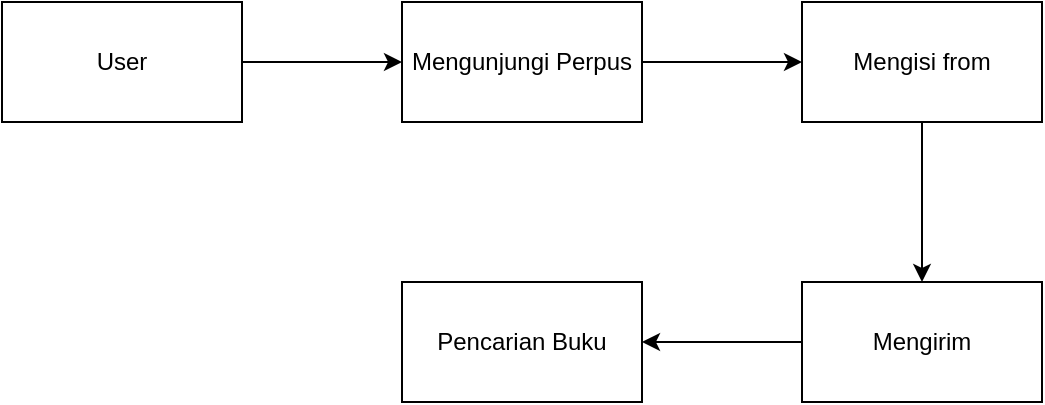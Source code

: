 <mxfile version="23.0.0" type="github">
  <diagram name="Page-1" id="Vl_ignKXqcgCmQ2PjPug">
    <mxGraphModel dx="1114" dy="600" grid="1" gridSize="10" guides="1" tooltips="1" connect="1" arrows="1" fold="1" page="1" pageScale="1" pageWidth="850" pageHeight="1100" math="0" shadow="0">
      <root>
        <mxCell id="0" />
        <mxCell id="1" parent="0" />
        <mxCell id="tYypEqeN0_0P851NyOhm-5" value="" style="edgeStyle=orthogonalEdgeStyle;rounded=0;orthogonalLoop=1;jettySize=auto;html=1;" edge="1" parent="1" source="tYypEqeN0_0P851NyOhm-1" target="tYypEqeN0_0P851NyOhm-4">
          <mxGeometry relative="1" as="geometry" />
        </mxCell>
        <mxCell id="tYypEqeN0_0P851NyOhm-1" value="User" style="rounded=0;whiteSpace=wrap;html=1;" vertex="1" parent="1">
          <mxGeometry x="80" y="290" width="120" height="60" as="geometry" />
        </mxCell>
        <mxCell id="tYypEqeN0_0P851NyOhm-9" value="" style="edgeStyle=orthogonalEdgeStyle;rounded=0;orthogonalLoop=1;jettySize=auto;html=1;" edge="1" parent="1" source="tYypEqeN0_0P851NyOhm-4" target="tYypEqeN0_0P851NyOhm-8">
          <mxGeometry relative="1" as="geometry" />
        </mxCell>
        <mxCell id="tYypEqeN0_0P851NyOhm-4" value="Mengunjungi Perpus" style="rounded=0;whiteSpace=wrap;html=1;" vertex="1" parent="1">
          <mxGeometry x="280" y="290" width="120" height="60" as="geometry" />
        </mxCell>
        <mxCell id="tYypEqeN0_0P851NyOhm-11" value="" style="edgeStyle=orthogonalEdgeStyle;rounded=0;orthogonalLoop=1;jettySize=auto;html=1;" edge="1" parent="1" source="tYypEqeN0_0P851NyOhm-8" target="tYypEqeN0_0P851NyOhm-10">
          <mxGeometry relative="1" as="geometry" />
        </mxCell>
        <mxCell id="tYypEqeN0_0P851NyOhm-8" value="Mengisi from" style="rounded=0;whiteSpace=wrap;html=1;" vertex="1" parent="1">
          <mxGeometry x="480" y="290" width="120" height="60" as="geometry" />
        </mxCell>
        <mxCell id="tYypEqeN0_0P851NyOhm-13" value="" style="edgeStyle=orthogonalEdgeStyle;rounded=0;orthogonalLoop=1;jettySize=auto;html=1;" edge="1" parent="1" source="tYypEqeN0_0P851NyOhm-10" target="tYypEqeN0_0P851NyOhm-12">
          <mxGeometry relative="1" as="geometry" />
        </mxCell>
        <mxCell id="tYypEqeN0_0P851NyOhm-10" value="Mengirim" style="rounded=0;whiteSpace=wrap;html=1;" vertex="1" parent="1">
          <mxGeometry x="480" y="430" width="120" height="60" as="geometry" />
        </mxCell>
        <mxCell id="tYypEqeN0_0P851NyOhm-12" value="Pencarian Buku" style="rounded=0;whiteSpace=wrap;html=1;" vertex="1" parent="1">
          <mxGeometry x="280" y="430" width="120" height="60" as="geometry" />
        </mxCell>
      </root>
    </mxGraphModel>
  </diagram>
</mxfile>
